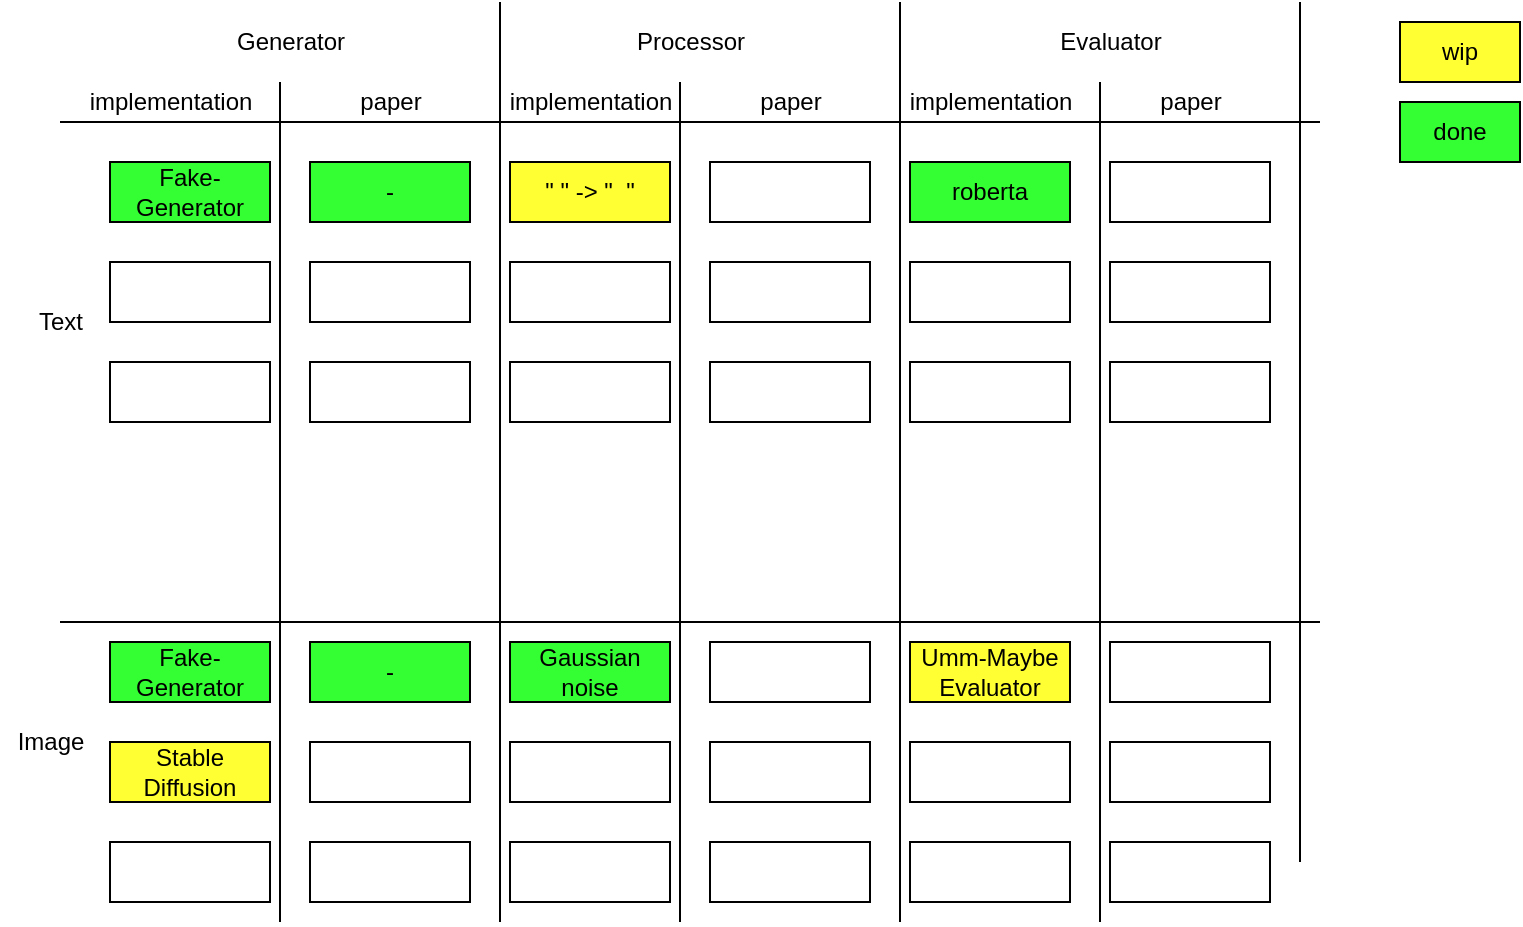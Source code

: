 <mxfile version="21.6.1" type="device">
  <diagram id="whsIAXvvB3Vlr7miQYWP" name="Page-1">
    <mxGraphModel dx="819" dy="431" grid="1" gridSize="10" guides="1" tooltips="1" connect="1" arrows="1" fold="1" page="1" pageScale="1" pageWidth="827" pageHeight="1169" math="0" shadow="0">
      <root>
        <mxCell id="0" />
        <mxCell id="1" parent="0" />
        <mxCell id="pHOT10jgORBA76ojkJSI-1" value="Fake-Generator" style="rounded=0;whiteSpace=wrap;html=1;fillColor=#33FF33;" parent="1" vertex="1">
          <mxGeometry x="65" y="130" width="80" height="30" as="geometry" />
        </mxCell>
        <mxCell id="pHOT10jgORBA76ojkJSI-2" value="Generator" style="text;html=1;align=center;verticalAlign=middle;resizable=0;points=[];autosize=1;strokeColor=none;fillColor=none;" parent="1" vertex="1">
          <mxGeometry x="120" y="60" width="70" height="20" as="geometry" />
        </mxCell>
        <mxCell id="pHOT10jgORBA76ojkJSI-3" value="Processor" style="text;html=1;align=center;verticalAlign=middle;resizable=0;points=[];autosize=1;strokeColor=none;fillColor=none;" parent="1" vertex="1">
          <mxGeometry x="320" y="60" width="70" height="20" as="geometry" />
        </mxCell>
        <mxCell id="pHOT10jgORBA76ojkJSI-4" value="Evaluator" style="text;html=1;align=center;verticalAlign=middle;resizable=0;points=[];autosize=1;strokeColor=none;fillColor=none;" parent="1" vertex="1">
          <mxGeometry x="530" y="60" width="70" height="20" as="geometry" />
        </mxCell>
        <mxCell id="pHOT10jgORBA76ojkJSI-5" value="" style="rounded=0;whiteSpace=wrap;html=1;" parent="1" vertex="1">
          <mxGeometry x="65" y="180" width="80" height="30" as="geometry" />
        </mxCell>
        <mxCell id="pHOT10jgORBA76ojkJSI-6" value="" style="endArrow=none;html=1;rounded=0;" parent="1" edge="1">
          <mxGeometry width="50" height="50" relative="1" as="geometry">
            <mxPoint x="40" y="360" as="sourcePoint" />
            <mxPoint x="670" y="360" as="targetPoint" />
          </mxGeometry>
        </mxCell>
        <mxCell id="pHOT10jgORBA76ojkJSI-7" value="" style="endArrow=none;html=1;rounded=0;" parent="1" edge="1">
          <mxGeometry width="50" height="50" relative="1" as="geometry">
            <mxPoint x="260" y="510" as="sourcePoint" />
            <mxPoint x="260" y="50" as="targetPoint" />
          </mxGeometry>
        </mxCell>
        <mxCell id="pHOT10jgORBA76ojkJSI-8" value="" style="endArrow=none;html=1;rounded=0;" parent="1" edge="1">
          <mxGeometry width="50" height="50" relative="1" as="geometry">
            <mxPoint x="460" y="510" as="sourcePoint" />
            <mxPoint x="460" y="50" as="targetPoint" />
          </mxGeometry>
        </mxCell>
        <mxCell id="pHOT10jgORBA76ojkJSI-9" value="" style="rounded=0;whiteSpace=wrap;html=1;" parent="1" vertex="1">
          <mxGeometry x="65" y="230" width="80" height="30" as="geometry" />
        </mxCell>
        <mxCell id="pHOT10jgORBA76ojkJSI-11" value="&quot; &quot; -&amp;gt; &quot;&amp;nbsp; &quot;" style="rounded=0;whiteSpace=wrap;html=1;fillColor=#FFFF33;" parent="1" vertex="1">
          <mxGeometry x="265" y="130" width="80" height="30" as="geometry" />
        </mxCell>
        <mxCell id="pHOT10jgORBA76ojkJSI-12" value="" style="rounded=0;whiteSpace=wrap;html=1;" parent="1" vertex="1">
          <mxGeometry x="265" y="180" width="80" height="30" as="geometry" />
        </mxCell>
        <mxCell id="pHOT10jgORBA76ojkJSI-13" value="" style="rounded=0;whiteSpace=wrap;html=1;" parent="1" vertex="1">
          <mxGeometry x="265" y="230" width="80" height="30" as="geometry" />
        </mxCell>
        <mxCell id="pHOT10jgORBA76ojkJSI-14" value="roberta" style="rounded=0;whiteSpace=wrap;html=1;fillColor=#33FF33;" parent="1" vertex="1">
          <mxGeometry x="465" y="130" width="80" height="30" as="geometry" />
        </mxCell>
        <mxCell id="pHOT10jgORBA76ojkJSI-15" value="" style="rounded=0;whiteSpace=wrap;html=1;" parent="1" vertex="1">
          <mxGeometry x="465" y="180" width="80" height="30" as="geometry" />
        </mxCell>
        <mxCell id="pHOT10jgORBA76ojkJSI-16" value="" style="rounded=0;whiteSpace=wrap;html=1;" parent="1" vertex="1">
          <mxGeometry x="465" y="230" width="80" height="30" as="geometry" />
        </mxCell>
        <mxCell id="pHOT10jgORBA76ojkJSI-18" value="Stable Diffusion" style="rounded=0;whiteSpace=wrap;html=1;fillColor=#FFFF33;" parent="1" vertex="1">
          <mxGeometry x="65" y="420" width="80" height="30" as="geometry" />
        </mxCell>
        <mxCell id="pHOT10jgORBA76ojkJSI-19" value="" style="rounded=0;whiteSpace=wrap;html=1;" parent="1" vertex="1">
          <mxGeometry x="65" y="470" width="80" height="30" as="geometry" />
        </mxCell>
        <mxCell id="pHOT10jgORBA76ojkJSI-20" value="" style="rounded=0;whiteSpace=wrap;html=1;" parent="1" vertex="1">
          <mxGeometry x="265" y="420" width="80" height="30" as="geometry" />
        </mxCell>
        <mxCell id="pHOT10jgORBA76ojkJSI-22" value="" style="rounded=0;whiteSpace=wrap;html=1;" parent="1" vertex="1">
          <mxGeometry x="265" y="470" width="80" height="30" as="geometry" />
        </mxCell>
        <mxCell id="pHOT10jgORBA76ojkJSI-23" value="Umm-Maybe Evaluator" style="rounded=0;whiteSpace=wrap;html=1;verticalAlign=middle;fillColor=#FFFF33;" parent="1" vertex="1">
          <mxGeometry x="465" y="370" width="80" height="30" as="geometry" />
        </mxCell>
        <mxCell id="pHOT10jgORBA76ojkJSI-24" value="" style="rounded=0;whiteSpace=wrap;html=1;" parent="1" vertex="1">
          <mxGeometry x="465" y="420" width="80" height="30" as="geometry" />
        </mxCell>
        <mxCell id="pHOT10jgORBA76ojkJSI-25" value="" style="rounded=0;whiteSpace=wrap;html=1;" parent="1" vertex="1">
          <mxGeometry x="465" y="470" width="80" height="30" as="geometry" />
        </mxCell>
        <mxCell id="pHOT10jgORBA76ojkJSI-26" value="" style="endArrow=none;html=1;rounded=0;" parent="1" edge="1">
          <mxGeometry width="50" height="50" relative="1" as="geometry">
            <mxPoint x="40" y="110" as="sourcePoint" />
            <mxPoint x="670" y="110" as="targetPoint" />
          </mxGeometry>
        </mxCell>
        <mxCell id="pHOT10jgORBA76ojkJSI-27" value="" style="endArrow=none;html=1;rounded=0;" parent="1" edge="1">
          <mxGeometry width="50" height="50" relative="1" as="geometry">
            <mxPoint x="150" y="510" as="sourcePoint" />
            <mxPoint x="150" y="90" as="targetPoint" />
          </mxGeometry>
        </mxCell>
        <mxCell id="pHOT10jgORBA76ojkJSI-28" value="" style="endArrow=none;html=1;rounded=0;" parent="1" edge="1">
          <mxGeometry width="50" height="50" relative="1" as="geometry">
            <mxPoint x="350" y="510" as="sourcePoint" />
            <mxPoint x="350" y="90" as="targetPoint" />
          </mxGeometry>
        </mxCell>
        <mxCell id="pHOT10jgORBA76ojkJSI-29" value="" style="endArrow=none;html=1;rounded=0;" parent="1" edge="1">
          <mxGeometry width="50" height="50" relative="1" as="geometry">
            <mxPoint x="560" y="510" as="sourcePoint" />
            <mxPoint x="560" y="90" as="targetPoint" />
          </mxGeometry>
        </mxCell>
        <mxCell id="pHOT10jgORBA76ojkJSI-32" value="" style="endArrow=none;html=1;rounded=0;" parent="1" edge="1">
          <mxGeometry width="50" height="50" relative="1" as="geometry">
            <mxPoint x="660" y="480" as="sourcePoint" />
            <mxPoint x="660" y="50" as="targetPoint" />
          </mxGeometry>
        </mxCell>
        <mxCell id="pHOT10jgORBA76ojkJSI-35" value="&lt;div&gt;implementation&lt;/div&gt;" style="text;html=1;align=center;verticalAlign=middle;resizable=0;points=[];autosize=1;strokeColor=none;fillColor=none;" parent="1" vertex="1">
          <mxGeometry x="45" y="90" width="100" height="20" as="geometry" />
        </mxCell>
        <mxCell id="pHOT10jgORBA76ojkJSI-36" value="&lt;div&gt;implementation&lt;/div&gt;" style="text;html=1;align=center;verticalAlign=middle;resizable=0;points=[];autosize=1;strokeColor=none;fillColor=none;" parent="1" vertex="1">
          <mxGeometry x="255" y="90" width="100" height="20" as="geometry" />
        </mxCell>
        <mxCell id="pHOT10jgORBA76ojkJSI-37" value="&lt;div&gt;implementation&lt;/div&gt;" style="text;html=1;align=center;verticalAlign=middle;resizable=0;points=[];autosize=1;strokeColor=none;fillColor=none;" parent="1" vertex="1">
          <mxGeometry x="455" y="90" width="100" height="20" as="geometry" />
        </mxCell>
        <mxCell id="pHOT10jgORBA76ojkJSI-40" value="&lt;div&gt;paper&lt;/div&gt;" style="text;html=1;align=center;verticalAlign=middle;resizable=0;points=[];autosize=1;strokeColor=none;fillColor=none;" parent="1" vertex="1">
          <mxGeometry x="180" y="90" width="50" height="20" as="geometry" />
        </mxCell>
        <mxCell id="pHOT10jgORBA76ojkJSI-41" value="&lt;div&gt;paper&lt;/div&gt;" style="text;html=1;align=center;verticalAlign=middle;resizable=0;points=[];autosize=1;strokeColor=none;fillColor=none;" parent="1" vertex="1">
          <mxGeometry x="380" y="90" width="50" height="20" as="geometry" />
        </mxCell>
        <mxCell id="pHOT10jgORBA76ojkJSI-42" value="&lt;div&gt;paper&lt;/div&gt;" style="text;html=1;align=center;verticalAlign=middle;resizable=0;points=[];autosize=1;strokeColor=none;fillColor=none;" parent="1" vertex="1">
          <mxGeometry x="580" y="90" width="50" height="20" as="geometry" />
        </mxCell>
        <mxCell id="pHOT10jgORBA76ojkJSI-43" value="-" style="rounded=0;whiteSpace=wrap;html=1;fillColor=#33FF33;" parent="1" vertex="1">
          <mxGeometry x="165" y="130" width="80" height="30" as="geometry" />
        </mxCell>
        <mxCell id="pHOT10jgORBA76ojkJSI-48" value="" style="rounded=0;whiteSpace=wrap;html=1;" parent="1" vertex="1">
          <mxGeometry x="165" y="180" width="80" height="30" as="geometry" />
        </mxCell>
        <mxCell id="pHOT10jgORBA76ojkJSI-49" value="" style="rounded=0;whiteSpace=wrap;html=1;" parent="1" vertex="1">
          <mxGeometry x="165" y="230" width="80" height="30" as="geometry" />
        </mxCell>
        <mxCell id="pHOT10jgORBA76ojkJSI-51" value="" style="rounded=0;whiteSpace=wrap;html=1;" parent="1" vertex="1">
          <mxGeometry x="365" y="130" width="80" height="30" as="geometry" />
        </mxCell>
        <mxCell id="pHOT10jgORBA76ojkJSI-52" value="" style="rounded=0;whiteSpace=wrap;html=1;" parent="1" vertex="1">
          <mxGeometry x="365" y="180" width="80" height="30" as="geometry" />
        </mxCell>
        <mxCell id="pHOT10jgORBA76ojkJSI-53" value="" style="rounded=0;whiteSpace=wrap;html=1;" parent="1" vertex="1">
          <mxGeometry x="365" y="230" width="80" height="30" as="geometry" />
        </mxCell>
        <mxCell id="pHOT10jgORBA76ojkJSI-54" value="" style="rounded=0;whiteSpace=wrap;html=1;" parent="1" vertex="1">
          <mxGeometry x="565" y="130" width="80" height="30" as="geometry" />
        </mxCell>
        <mxCell id="pHOT10jgORBA76ojkJSI-55" value="" style="rounded=0;whiteSpace=wrap;html=1;" parent="1" vertex="1">
          <mxGeometry x="565" y="180" width="80" height="30" as="geometry" />
        </mxCell>
        <mxCell id="pHOT10jgORBA76ojkJSI-56" value="" style="rounded=0;whiteSpace=wrap;html=1;" parent="1" vertex="1">
          <mxGeometry x="565" y="230" width="80" height="30" as="geometry" />
        </mxCell>
        <mxCell id="pHOT10jgORBA76ojkJSI-57" value="-" style="rounded=0;whiteSpace=wrap;html=1;fillColor=#33FF33;" parent="1" vertex="1">
          <mxGeometry x="165" y="370" width="80" height="30" as="geometry" />
        </mxCell>
        <mxCell id="pHOT10jgORBA76ojkJSI-58" value="" style="rounded=0;whiteSpace=wrap;html=1;" parent="1" vertex="1">
          <mxGeometry x="165" y="420" width="80" height="30" as="geometry" />
        </mxCell>
        <mxCell id="pHOT10jgORBA76ojkJSI-59" value="" style="rounded=0;whiteSpace=wrap;html=1;" parent="1" vertex="1">
          <mxGeometry x="165" y="470" width="80" height="30" as="geometry" />
        </mxCell>
        <mxCell id="pHOT10jgORBA76ojkJSI-60" value="" style="rounded=0;whiteSpace=wrap;html=1;" parent="1" vertex="1">
          <mxGeometry x="365" y="370" width="80" height="30" as="geometry" />
        </mxCell>
        <mxCell id="pHOT10jgORBA76ojkJSI-61" value="" style="rounded=0;whiteSpace=wrap;html=1;" parent="1" vertex="1">
          <mxGeometry x="365" y="420" width="80" height="30" as="geometry" />
        </mxCell>
        <mxCell id="pHOT10jgORBA76ojkJSI-62" value="" style="rounded=0;whiteSpace=wrap;html=1;" parent="1" vertex="1">
          <mxGeometry x="365" y="470" width="80" height="30" as="geometry" />
        </mxCell>
        <mxCell id="pHOT10jgORBA76ojkJSI-63" value="" style="rounded=0;whiteSpace=wrap;html=1;" parent="1" vertex="1">
          <mxGeometry x="565" y="370" width="80" height="30" as="geometry" />
        </mxCell>
        <mxCell id="pHOT10jgORBA76ojkJSI-64" value="" style="rounded=0;whiteSpace=wrap;html=1;" parent="1" vertex="1">
          <mxGeometry x="565" y="420" width="80" height="30" as="geometry" />
        </mxCell>
        <mxCell id="pHOT10jgORBA76ojkJSI-65" value="" style="rounded=0;whiteSpace=wrap;html=1;" parent="1" vertex="1">
          <mxGeometry x="565" y="470" width="80" height="30" as="geometry" />
        </mxCell>
        <mxCell id="pHOT10jgORBA76ojkJSI-66" value="Fake-Generator" style="rounded=0;whiteSpace=wrap;html=1;fillColor=#33FF33;" parent="1" vertex="1">
          <mxGeometry x="65" y="370" width="80" height="30" as="geometry" />
        </mxCell>
        <mxCell id="pHOT10jgORBA76ojkJSI-67" value="Text" style="text;html=1;align=center;verticalAlign=middle;resizable=0;points=[];autosize=1;strokeColor=none;fillColor=none;" parent="1" vertex="1">
          <mxGeometry x="20" y="200" width="40" height="20" as="geometry" />
        </mxCell>
        <mxCell id="pHOT10jgORBA76ojkJSI-68" value="Image" style="text;html=1;align=center;verticalAlign=middle;resizable=0;points=[];autosize=1;strokeColor=none;fillColor=none;" parent="1" vertex="1">
          <mxGeometry x="10" y="410" width="50" height="20" as="geometry" />
        </mxCell>
        <mxCell id="pHOT10jgORBA76ojkJSI-69" value="wip" style="whiteSpace=wrap;html=1;fillColor=#FFFF33;" parent="1" vertex="1">
          <mxGeometry x="710" y="60" width="60" height="30" as="geometry" />
        </mxCell>
        <mxCell id="pHOT10jgORBA76ojkJSI-70" value="done" style="rounded=0;whiteSpace=wrap;html=1;fillColor=#33FF33;" parent="1" vertex="1">
          <mxGeometry x="710" y="100" width="60" height="30" as="geometry" />
        </mxCell>
        <mxCell id="pHOT10jgORBA76ojkJSI-71" value="Gaussian noise" style="rounded=0;whiteSpace=wrap;html=1;fillColor=#33FF33;" parent="1" vertex="1">
          <mxGeometry x="265" y="370" width="80" height="30" as="geometry" />
        </mxCell>
      </root>
    </mxGraphModel>
  </diagram>
</mxfile>
